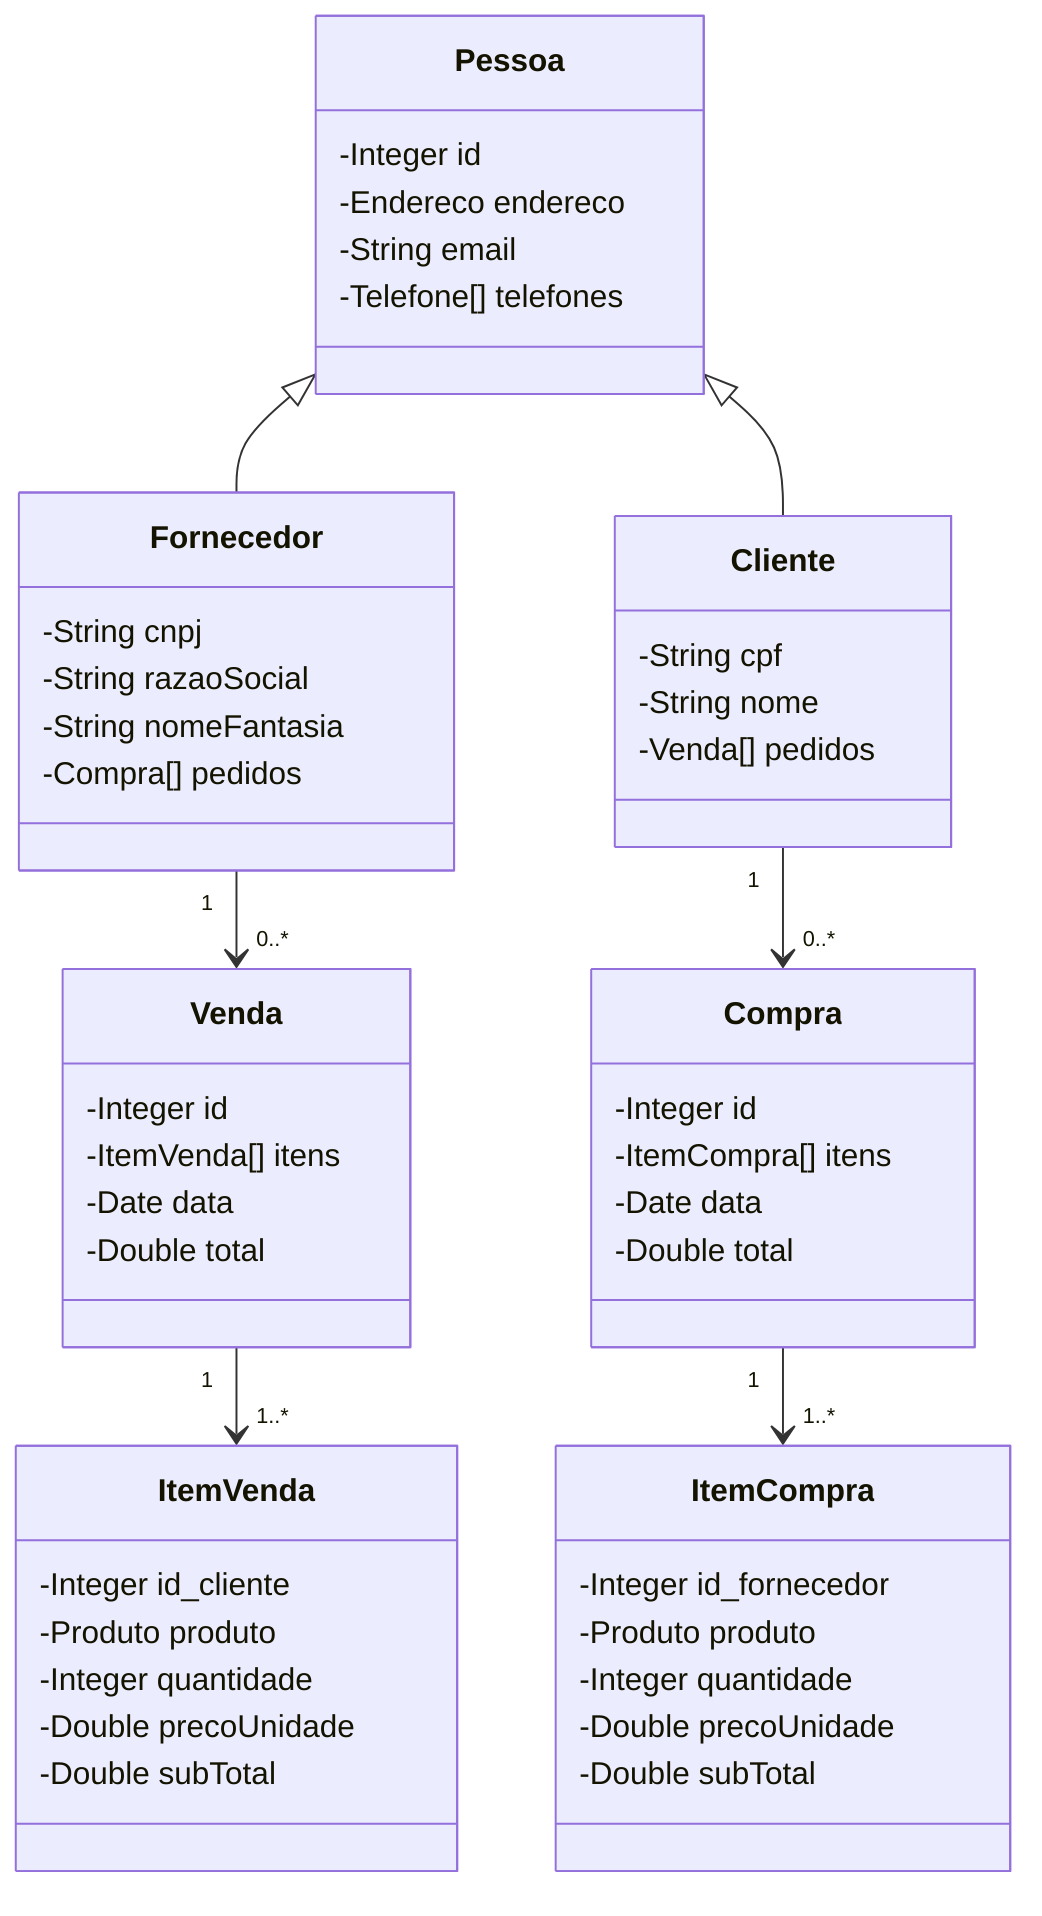 classDiagram
    class Pessoa {
        -Integer id
        -Endereco endereco
        -String email
        -Telefone[] telefones
    }

    class Fornecedor {
        -String cnpj
        -String razaoSocial
        -String nomeFantasia
        -Compra[] pedidos
    }

    class ItemCompra {
        -Integer id_fornecedor
        -Produto produto
        -Integer quantidade
        -Double precoUnidade
        -Double subTotal
    }

    class Compra {
        -Integer id
        -ItemCompra[] itens
        -Date data
        -Double total
    }

    class Cliente {
        -String cpf
        -String nome
        -Venda[] pedidos
    }

    class ItemVenda {
        -Integer id_cliente
        -Produto produto
        -Integer quantidade
        -Double precoUnidade
        -Double subTotal
    }

    class Venda {
        -Integer id
        -ItemVenda[] itens
        -Date data
        -Double total
    }

    Pessoa <|-- Fornecedor
    Pessoa <|-- Cliente

    Cliente "1" --> "0..*" Compra
    Compra "1" --> "1..*" ItemCompra

    Fornecedor "1" --> "0..*" Venda
    Venda "1" --> "1..*" ItemVenda